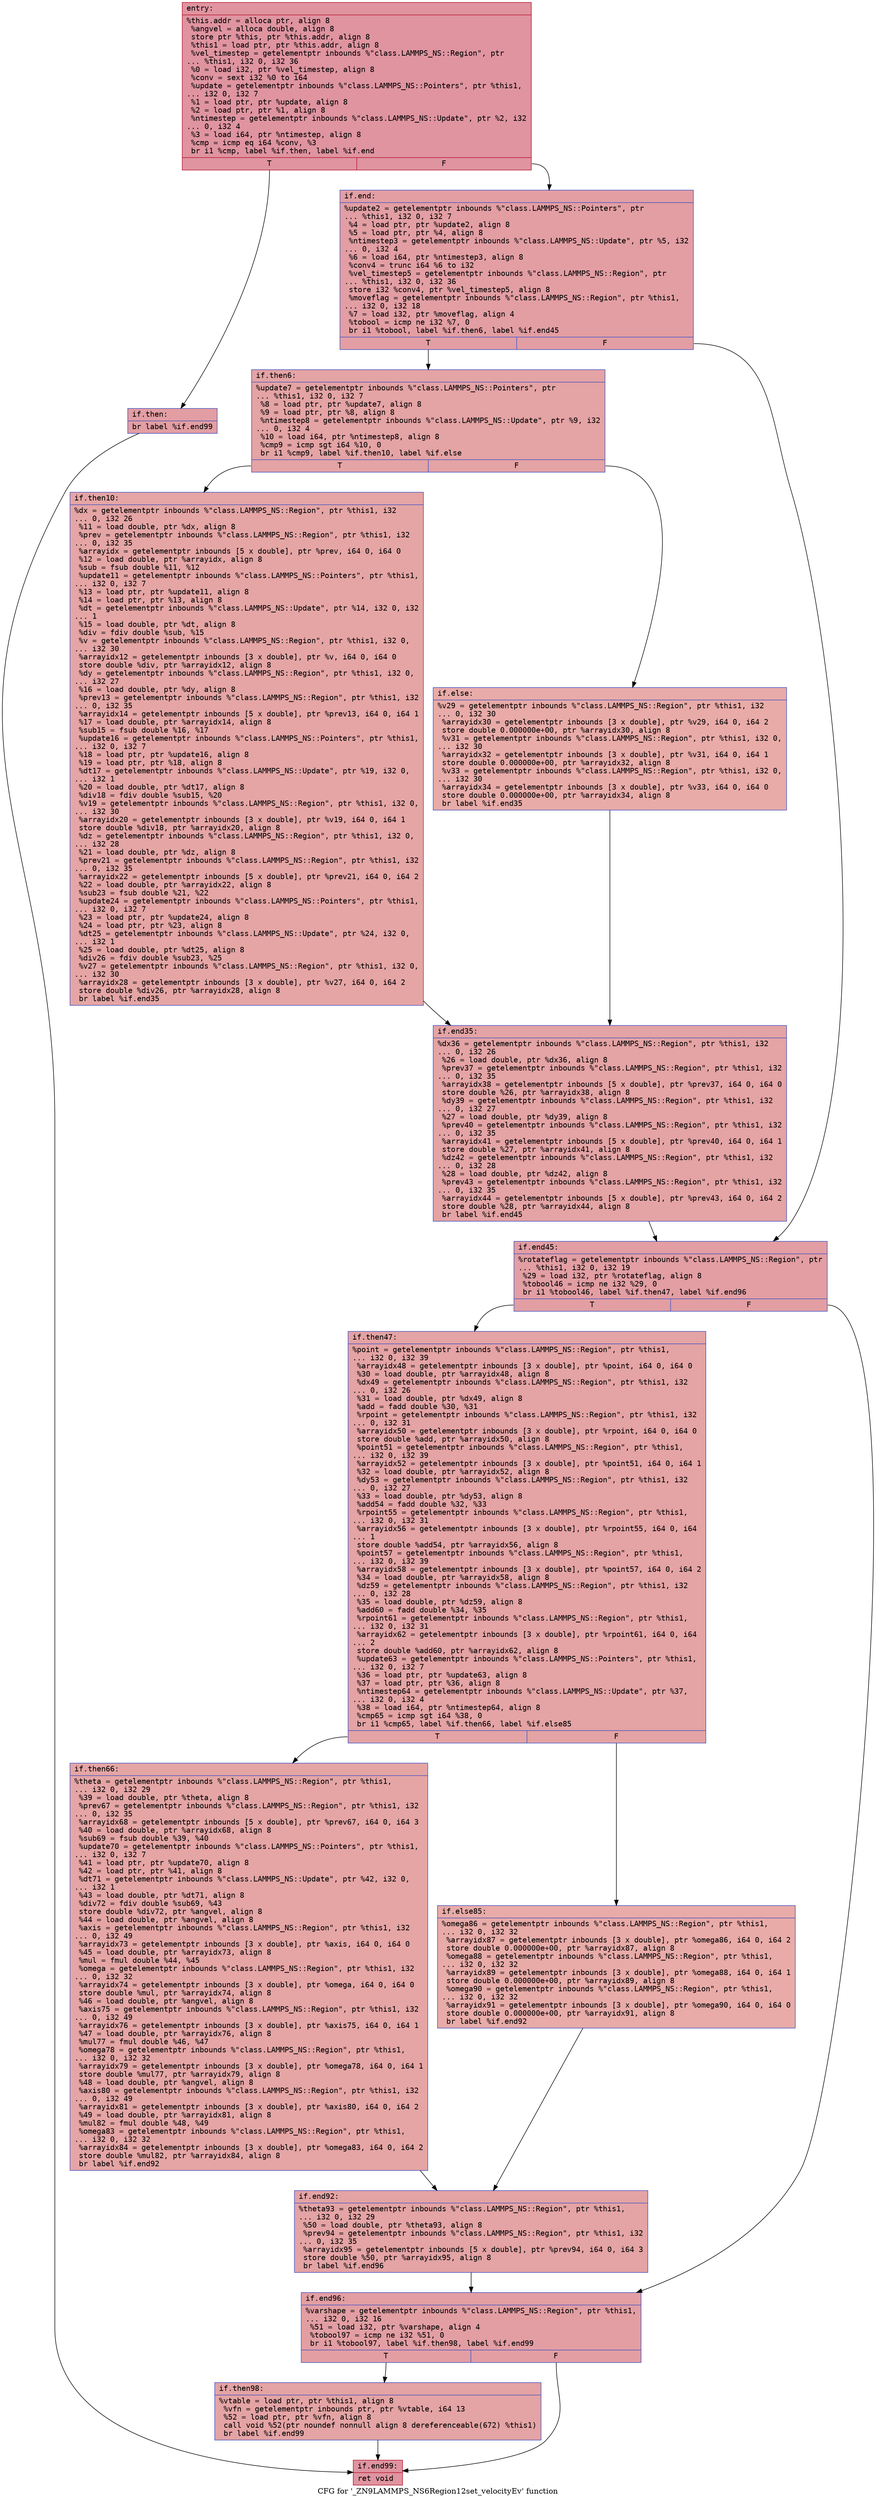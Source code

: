 digraph "CFG for '_ZN9LAMMPS_NS6Region12set_velocityEv' function" {
	label="CFG for '_ZN9LAMMPS_NS6Region12set_velocityEv' function";

	Node0x562b277e98d0 [shape=record,color="#b70d28ff", style=filled, fillcolor="#b70d2870" fontname="Courier",label="{entry:\l|  %this.addr = alloca ptr, align 8\l  %angvel = alloca double, align 8\l  store ptr %this, ptr %this.addr, align 8\l  %this1 = load ptr, ptr %this.addr, align 8\l  %vel_timestep = getelementptr inbounds %\"class.LAMMPS_NS::Region\", ptr\l... %this1, i32 0, i32 36\l  %0 = load i32, ptr %vel_timestep, align 8\l  %conv = sext i32 %0 to i64\l  %update = getelementptr inbounds %\"class.LAMMPS_NS::Pointers\", ptr %this1,\l... i32 0, i32 7\l  %1 = load ptr, ptr %update, align 8\l  %2 = load ptr, ptr %1, align 8\l  %ntimestep = getelementptr inbounds %\"class.LAMMPS_NS::Update\", ptr %2, i32\l... 0, i32 4\l  %3 = load i64, ptr %ntimestep, align 8\l  %cmp = icmp eq i64 %conv, %3\l  br i1 %cmp, label %if.then, label %if.end\l|{<s0>T|<s1>F}}"];
	Node0x562b277e98d0:s0 -> Node0x562b277ea050[tooltip="entry -> if.then\nProbability 50.00%" ];
	Node0x562b277e98d0:s1 -> Node0x562b277ea0c0[tooltip="entry -> if.end\nProbability 50.00%" ];
	Node0x562b277ea050 [shape=record,color="#3d50c3ff", style=filled, fillcolor="#be242e70" fontname="Courier",label="{if.then:\l|  br label %if.end99\l}"];
	Node0x562b277ea050 -> Node0x562b277ea1e0[tooltip="if.then -> if.end99\nProbability 100.00%" ];
	Node0x562b277ea0c0 [shape=record,color="#3d50c3ff", style=filled, fillcolor="#be242e70" fontname="Courier",label="{if.end:\l|  %update2 = getelementptr inbounds %\"class.LAMMPS_NS::Pointers\", ptr\l... %this1, i32 0, i32 7\l  %4 = load ptr, ptr %update2, align 8\l  %5 = load ptr, ptr %4, align 8\l  %ntimestep3 = getelementptr inbounds %\"class.LAMMPS_NS::Update\", ptr %5, i32\l... 0, i32 4\l  %6 = load i64, ptr %ntimestep3, align 8\l  %conv4 = trunc i64 %6 to i32\l  %vel_timestep5 = getelementptr inbounds %\"class.LAMMPS_NS::Region\", ptr\l... %this1, i32 0, i32 36\l  store i32 %conv4, ptr %vel_timestep5, align 8\l  %moveflag = getelementptr inbounds %\"class.LAMMPS_NS::Region\", ptr %this1,\l... i32 0, i32 18\l  %7 = load i32, ptr %moveflag, align 4\l  %tobool = icmp ne i32 %7, 0\l  br i1 %tobool, label %if.then6, label %if.end45\l|{<s0>T|<s1>F}}"];
	Node0x562b277ea0c0:s0 -> Node0x562b277eac00[tooltip="if.end -> if.then6\nProbability 62.50%" ];
	Node0x562b277ea0c0:s1 -> Node0x562b277eac80[tooltip="if.end -> if.end45\nProbability 37.50%" ];
	Node0x562b277eac00 [shape=record,color="#3d50c3ff", style=filled, fillcolor="#c32e3170" fontname="Courier",label="{if.then6:\l|  %update7 = getelementptr inbounds %\"class.LAMMPS_NS::Pointers\", ptr\l... %this1, i32 0, i32 7\l  %8 = load ptr, ptr %update7, align 8\l  %9 = load ptr, ptr %8, align 8\l  %ntimestep8 = getelementptr inbounds %\"class.LAMMPS_NS::Update\", ptr %9, i32\l... 0, i32 4\l  %10 = load i64, ptr %ntimestep8, align 8\l  %cmp9 = icmp sgt i64 %10, 0\l  br i1 %cmp9, label %if.then10, label %if.else\l|{<s0>T|<s1>F}}"];
	Node0x562b277eac00:s0 -> Node0x562b277eb1b0[tooltip="if.then6 -> if.then10\nProbability 62.50%" ];
	Node0x562b277eac00:s1 -> Node0x562b277ea260[tooltip="if.then6 -> if.else\nProbability 37.50%" ];
	Node0x562b277eb1b0 [shape=record,color="#3d50c3ff", style=filled, fillcolor="#c5333470" fontname="Courier",label="{if.then10:\l|  %dx = getelementptr inbounds %\"class.LAMMPS_NS::Region\", ptr %this1, i32\l... 0, i32 26\l  %11 = load double, ptr %dx, align 8\l  %prev = getelementptr inbounds %\"class.LAMMPS_NS::Region\", ptr %this1, i32\l... 0, i32 35\l  %arrayidx = getelementptr inbounds [5 x double], ptr %prev, i64 0, i64 0\l  %12 = load double, ptr %arrayidx, align 8\l  %sub = fsub double %11, %12\l  %update11 = getelementptr inbounds %\"class.LAMMPS_NS::Pointers\", ptr %this1,\l... i32 0, i32 7\l  %13 = load ptr, ptr %update11, align 8\l  %14 = load ptr, ptr %13, align 8\l  %dt = getelementptr inbounds %\"class.LAMMPS_NS::Update\", ptr %14, i32 0, i32\l... 1\l  %15 = load double, ptr %dt, align 8\l  %div = fdiv double %sub, %15\l  %v = getelementptr inbounds %\"class.LAMMPS_NS::Region\", ptr %this1, i32 0,\l... i32 30\l  %arrayidx12 = getelementptr inbounds [3 x double], ptr %v, i64 0, i64 0\l  store double %div, ptr %arrayidx12, align 8\l  %dy = getelementptr inbounds %\"class.LAMMPS_NS::Region\", ptr %this1, i32 0,\l... i32 27\l  %16 = load double, ptr %dy, align 8\l  %prev13 = getelementptr inbounds %\"class.LAMMPS_NS::Region\", ptr %this1, i32\l... 0, i32 35\l  %arrayidx14 = getelementptr inbounds [5 x double], ptr %prev13, i64 0, i64 1\l  %17 = load double, ptr %arrayidx14, align 8\l  %sub15 = fsub double %16, %17\l  %update16 = getelementptr inbounds %\"class.LAMMPS_NS::Pointers\", ptr %this1,\l... i32 0, i32 7\l  %18 = load ptr, ptr %update16, align 8\l  %19 = load ptr, ptr %18, align 8\l  %dt17 = getelementptr inbounds %\"class.LAMMPS_NS::Update\", ptr %19, i32 0,\l... i32 1\l  %20 = load double, ptr %dt17, align 8\l  %div18 = fdiv double %sub15, %20\l  %v19 = getelementptr inbounds %\"class.LAMMPS_NS::Region\", ptr %this1, i32 0,\l... i32 30\l  %arrayidx20 = getelementptr inbounds [3 x double], ptr %v19, i64 0, i64 1\l  store double %div18, ptr %arrayidx20, align 8\l  %dz = getelementptr inbounds %\"class.LAMMPS_NS::Region\", ptr %this1, i32 0,\l... i32 28\l  %21 = load double, ptr %dz, align 8\l  %prev21 = getelementptr inbounds %\"class.LAMMPS_NS::Region\", ptr %this1, i32\l... 0, i32 35\l  %arrayidx22 = getelementptr inbounds [5 x double], ptr %prev21, i64 0, i64 2\l  %22 = load double, ptr %arrayidx22, align 8\l  %sub23 = fsub double %21, %22\l  %update24 = getelementptr inbounds %\"class.LAMMPS_NS::Pointers\", ptr %this1,\l... i32 0, i32 7\l  %23 = load ptr, ptr %update24, align 8\l  %24 = load ptr, ptr %23, align 8\l  %dt25 = getelementptr inbounds %\"class.LAMMPS_NS::Update\", ptr %24, i32 0,\l... i32 1\l  %25 = load double, ptr %dt25, align 8\l  %div26 = fdiv double %sub23, %25\l  %v27 = getelementptr inbounds %\"class.LAMMPS_NS::Region\", ptr %this1, i32 0,\l... i32 30\l  %arrayidx28 = getelementptr inbounds [3 x double], ptr %v27, i64 0, i64 2\l  store double %div26, ptr %arrayidx28, align 8\l  br label %if.end35\l}"];
	Node0x562b277eb1b0 -> Node0x562b277ed890[tooltip="if.then10 -> if.end35\nProbability 100.00%" ];
	Node0x562b277ea260 [shape=record,color="#3d50c3ff", style=filled, fillcolor="#cc403a70" fontname="Courier",label="{if.else:\l|  %v29 = getelementptr inbounds %\"class.LAMMPS_NS::Region\", ptr %this1, i32\l... 0, i32 30\l  %arrayidx30 = getelementptr inbounds [3 x double], ptr %v29, i64 0, i64 2\l  store double 0.000000e+00, ptr %arrayidx30, align 8\l  %v31 = getelementptr inbounds %\"class.LAMMPS_NS::Region\", ptr %this1, i32 0,\l... i32 30\l  %arrayidx32 = getelementptr inbounds [3 x double], ptr %v31, i64 0, i64 1\l  store double 0.000000e+00, ptr %arrayidx32, align 8\l  %v33 = getelementptr inbounds %\"class.LAMMPS_NS::Region\", ptr %this1, i32 0,\l... i32 30\l  %arrayidx34 = getelementptr inbounds [3 x double], ptr %v33, i64 0, i64 0\l  store double 0.000000e+00, ptr %arrayidx34, align 8\l  br label %if.end35\l}"];
	Node0x562b277ea260 -> Node0x562b277ed890[tooltip="if.else -> if.end35\nProbability 100.00%" ];
	Node0x562b277ed890 [shape=record,color="#3d50c3ff", style=filled, fillcolor="#c32e3170" fontname="Courier",label="{if.end35:\l|  %dx36 = getelementptr inbounds %\"class.LAMMPS_NS::Region\", ptr %this1, i32\l... 0, i32 26\l  %26 = load double, ptr %dx36, align 8\l  %prev37 = getelementptr inbounds %\"class.LAMMPS_NS::Region\", ptr %this1, i32\l... 0, i32 35\l  %arrayidx38 = getelementptr inbounds [5 x double], ptr %prev37, i64 0, i64 0\l  store double %26, ptr %arrayidx38, align 8\l  %dy39 = getelementptr inbounds %\"class.LAMMPS_NS::Region\", ptr %this1, i32\l... 0, i32 27\l  %27 = load double, ptr %dy39, align 8\l  %prev40 = getelementptr inbounds %\"class.LAMMPS_NS::Region\", ptr %this1, i32\l... 0, i32 35\l  %arrayidx41 = getelementptr inbounds [5 x double], ptr %prev40, i64 0, i64 1\l  store double %27, ptr %arrayidx41, align 8\l  %dz42 = getelementptr inbounds %\"class.LAMMPS_NS::Region\", ptr %this1, i32\l... 0, i32 28\l  %28 = load double, ptr %dz42, align 8\l  %prev43 = getelementptr inbounds %\"class.LAMMPS_NS::Region\", ptr %this1, i32\l... 0, i32 35\l  %arrayidx44 = getelementptr inbounds [5 x double], ptr %prev43, i64 0, i64 2\l  store double %28, ptr %arrayidx44, align 8\l  br label %if.end45\l}"];
	Node0x562b277ed890 -> Node0x562b277eac80[tooltip="if.end35 -> if.end45\nProbability 100.00%" ];
	Node0x562b277eac80 [shape=record,color="#3d50c3ff", style=filled, fillcolor="#be242e70" fontname="Courier",label="{if.end45:\l|  %rotateflag = getelementptr inbounds %\"class.LAMMPS_NS::Region\", ptr\l... %this1, i32 0, i32 19\l  %29 = load i32, ptr %rotateflag, align 8\l  %tobool46 = icmp ne i32 %29, 0\l  br i1 %tobool46, label %if.then47, label %if.end96\l|{<s0>T|<s1>F}}"];
	Node0x562b277eac80:s0 -> Node0x562b277eef50[tooltip="if.end45 -> if.then47\nProbability 62.50%" ];
	Node0x562b277eac80:s1 -> Node0x562b277eefd0[tooltip="if.end45 -> if.end96\nProbability 37.50%" ];
	Node0x562b277eef50 [shape=record,color="#3d50c3ff", style=filled, fillcolor="#c32e3170" fontname="Courier",label="{if.then47:\l|  %point = getelementptr inbounds %\"class.LAMMPS_NS::Region\", ptr %this1,\l... i32 0, i32 39\l  %arrayidx48 = getelementptr inbounds [3 x double], ptr %point, i64 0, i64 0\l  %30 = load double, ptr %arrayidx48, align 8\l  %dx49 = getelementptr inbounds %\"class.LAMMPS_NS::Region\", ptr %this1, i32\l... 0, i32 26\l  %31 = load double, ptr %dx49, align 8\l  %add = fadd double %30, %31\l  %rpoint = getelementptr inbounds %\"class.LAMMPS_NS::Region\", ptr %this1, i32\l... 0, i32 31\l  %arrayidx50 = getelementptr inbounds [3 x double], ptr %rpoint, i64 0, i64 0\l  store double %add, ptr %arrayidx50, align 8\l  %point51 = getelementptr inbounds %\"class.LAMMPS_NS::Region\", ptr %this1,\l... i32 0, i32 39\l  %arrayidx52 = getelementptr inbounds [3 x double], ptr %point51, i64 0, i64 1\l  %32 = load double, ptr %arrayidx52, align 8\l  %dy53 = getelementptr inbounds %\"class.LAMMPS_NS::Region\", ptr %this1, i32\l... 0, i32 27\l  %33 = load double, ptr %dy53, align 8\l  %add54 = fadd double %32, %33\l  %rpoint55 = getelementptr inbounds %\"class.LAMMPS_NS::Region\", ptr %this1,\l... i32 0, i32 31\l  %arrayidx56 = getelementptr inbounds [3 x double], ptr %rpoint55, i64 0, i64\l... 1\l  store double %add54, ptr %arrayidx56, align 8\l  %point57 = getelementptr inbounds %\"class.LAMMPS_NS::Region\", ptr %this1,\l... i32 0, i32 39\l  %arrayidx58 = getelementptr inbounds [3 x double], ptr %point57, i64 0, i64 2\l  %34 = load double, ptr %arrayidx58, align 8\l  %dz59 = getelementptr inbounds %\"class.LAMMPS_NS::Region\", ptr %this1, i32\l... 0, i32 28\l  %35 = load double, ptr %dz59, align 8\l  %add60 = fadd double %34, %35\l  %rpoint61 = getelementptr inbounds %\"class.LAMMPS_NS::Region\", ptr %this1,\l... i32 0, i32 31\l  %arrayidx62 = getelementptr inbounds [3 x double], ptr %rpoint61, i64 0, i64\l... 2\l  store double %add60, ptr %arrayidx62, align 8\l  %update63 = getelementptr inbounds %\"class.LAMMPS_NS::Pointers\", ptr %this1,\l... i32 0, i32 7\l  %36 = load ptr, ptr %update63, align 8\l  %37 = load ptr, ptr %36, align 8\l  %ntimestep64 = getelementptr inbounds %\"class.LAMMPS_NS::Update\", ptr %37,\l... i32 0, i32 4\l  %38 = load i64, ptr %ntimestep64, align 8\l  %cmp65 = icmp sgt i64 %38, 0\l  br i1 %cmp65, label %if.then66, label %if.else85\l|{<s0>T|<s1>F}}"];
	Node0x562b277eef50:s0 -> Node0x562b277f09d0[tooltip="if.then47 -> if.then66\nProbability 62.50%" ];
	Node0x562b277eef50:s1 -> Node0x562b277f0a50[tooltip="if.then47 -> if.else85\nProbability 37.50%" ];
	Node0x562b277f09d0 [shape=record,color="#3d50c3ff", style=filled, fillcolor="#c5333470" fontname="Courier",label="{if.then66:\l|  %theta = getelementptr inbounds %\"class.LAMMPS_NS::Region\", ptr %this1,\l... i32 0, i32 29\l  %39 = load double, ptr %theta, align 8\l  %prev67 = getelementptr inbounds %\"class.LAMMPS_NS::Region\", ptr %this1, i32\l... 0, i32 35\l  %arrayidx68 = getelementptr inbounds [5 x double], ptr %prev67, i64 0, i64 3\l  %40 = load double, ptr %arrayidx68, align 8\l  %sub69 = fsub double %39, %40\l  %update70 = getelementptr inbounds %\"class.LAMMPS_NS::Pointers\", ptr %this1,\l... i32 0, i32 7\l  %41 = load ptr, ptr %update70, align 8\l  %42 = load ptr, ptr %41, align 8\l  %dt71 = getelementptr inbounds %\"class.LAMMPS_NS::Update\", ptr %42, i32 0,\l... i32 1\l  %43 = load double, ptr %dt71, align 8\l  %div72 = fdiv double %sub69, %43\l  store double %div72, ptr %angvel, align 8\l  %44 = load double, ptr %angvel, align 8\l  %axis = getelementptr inbounds %\"class.LAMMPS_NS::Region\", ptr %this1, i32\l... 0, i32 49\l  %arrayidx73 = getelementptr inbounds [3 x double], ptr %axis, i64 0, i64 0\l  %45 = load double, ptr %arrayidx73, align 8\l  %mul = fmul double %44, %45\l  %omega = getelementptr inbounds %\"class.LAMMPS_NS::Region\", ptr %this1, i32\l... 0, i32 32\l  %arrayidx74 = getelementptr inbounds [3 x double], ptr %omega, i64 0, i64 0\l  store double %mul, ptr %arrayidx74, align 8\l  %46 = load double, ptr %angvel, align 8\l  %axis75 = getelementptr inbounds %\"class.LAMMPS_NS::Region\", ptr %this1, i32\l... 0, i32 49\l  %arrayidx76 = getelementptr inbounds [3 x double], ptr %axis75, i64 0, i64 1\l  %47 = load double, ptr %arrayidx76, align 8\l  %mul77 = fmul double %46, %47\l  %omega78 = getelementptr inbounds %\"class.LAMMPS_NS::Region\", ptr %this1,\l... i32 0, i32 32\l  %arrayidx79 = getelementptr inbounds [3 x double], ptr %omega78, i64 0, i64 1\l  store double %mul77, ptr %arrayidx79, align 8\l  %48 = load double, ptr %angvel, align 8\l  %axis80 = getelementptr inbounds %\"class.LAMMPS_NS::Region\", ptr %this1, i32\l... 0, i32 49\l  %arrayidx81 = getelementptr inbounds [3 x double], ptr %axis80, i64 0, i64 2\l  %49 = load double, ptr %arrayidx81, align 8\l  %mul82 = fmul double %48, %49\l  %omega83 = getelementptr inbounds %\"class.LAMMPS_NS::Region\", ptr %this1,\l... i32 0, i32 32\l  %arrayidx84 = getelementptr inbounds [3 x double], ptr %omega83, i64 0, i64 2\l  store double %mul82, ptr %arrayidx84, align 8\l  br label %if.end92\l}"];
	Node0x562b277f09d0 -> Node0x562b277f34c0[tooltip="if.then66 -> if.end92\nProbability 100.00%" ];
	Node0x562b277f0a50 [shape=record,color="#3d50c3ff", style=filled, fillcolor="#cc403a70" fontname="Courier",label="{if.else85:\l|  %omega86 = getelementptr inbounds %\"class.LAMMPS_NS::Region\", ptr %this1,\l... i32 0, i32 32\l  %arrayidx87 = getelementptr inbounds [3 x double], ptr %omega86, i64 0, i64 2\l  store double 0.000000e+00, ptr %arrayidx87, align 8\l  %omega88 = getelementptr inbounds %\"class.LAMMPS_NS::Region\", ptr %this1,\l... i32 0, i32 32\l  %arrayidx89 = getelementptr inbounds [3 x double], ptr %omega88, i64 0, i64 1\l  store double 0.000000e+00, ptr %arrayidx89, align 8\l  %omega90 = getelementptr inbounds %\"class.LAMMPS_NS::Region\", ptr %this1,\l... i32 0, i32 32\l  %arrayidx91 = getelementptr inbounds [3 x double], ptr %omega90, i64 0, i64 0\l  store double 0.000000e+00, ptr %arrayidx91, align 8\l  br label %if.end92\l}"];
	Node0x562b277f0a50 -> Node0x562b277f34c0[tooltip="if.else85 -> if.end92\nProbability 100.00%" ];
	Node0x562b277f34c0 [shape=record,color="#3d50c3ff", style=filled, fillcolor="#c32e3170" fontname="Courier",label="{if.end92:\l|  %theta93 = getelementptr inbounds %\"class.LAMMPS_NS::Region\", ptr %this1,\l... i32 0, i32 29\l  %50 = load double, ptr %theta93, align 8\l  %prev94 = getelementptr inbounds %\"class.LAMMPS_NS::Region\", ptr %this1, i32\l... 0, i32 35\l  %arrayidx95 = getelementptr inbounds [5 x double], ptr %prev94, i64 0, i64 3\l  store double %50, ptr %arrayidx95, align 8\l  br label %if.end96\l}"];
	Node0x562b277f34c0 -> Node0x562b277eefd0[tooltip="if.end92 -> if.end96\nProbability 100.00%" ];
	Node0x562b277eefd0 [shape=record,color="#3d50c3ff", style=filled, fillcolor="#be242e70" fontname="Courier",label="{if.end96:\l|  %varshape = getelementptr inbounds %\"class.LAMMPS_NS::Region\", ptr %this1,\l... i32 0, i32 16\l  %51 = load i32, ptr %varshape, align 4\l  %tobool97 = icmp ne i32 %51, 0\l  br i1 %tobool97, label %if.then98, label %if.end99\l|{<s0>T|<s1>F}}"];
	Node0x562b277eefd0:s0 -> Node0x562b277f43e0[tooltip="if.end96 -> if.then98\nProbability 62.50%" ];
	Node0x562b277eefd0:s1 -> Node0x562b277ea1e0[tooltip="if.end96 -> if.end99\nProbability 37.50%" ];
	Node0x562b277f43e0 [shape=record,color="#3d50c3ff", style=filled, fillcolor="#c32e3170" fontname="Courier",label="{if.then98:\l|  %vtable = load ptr, ptr %this1, align 8\l  %vfn = getelementptr inbounds ptr, ptr %vtable, i64 13\l  %52 = load ptr, ptr %vfn, align 8\l  call void %52(ptr noundef nonnull align 8 dereferenceable(672) %this1)\l  br label %if.end99\l}"];
	Node0x562b277f43e0 -> Node0x562b277ea1e0[tooltip="if.then98 -> if.end99\nProbability 100.00%" ];
	Node0x562b277ea1e0 [shape=record,color="#b70d28ff", style=filled, fillcolor="#b70d2870" fontname="Courier",label="{if.end99:\l|  ret void\l}"];
}
